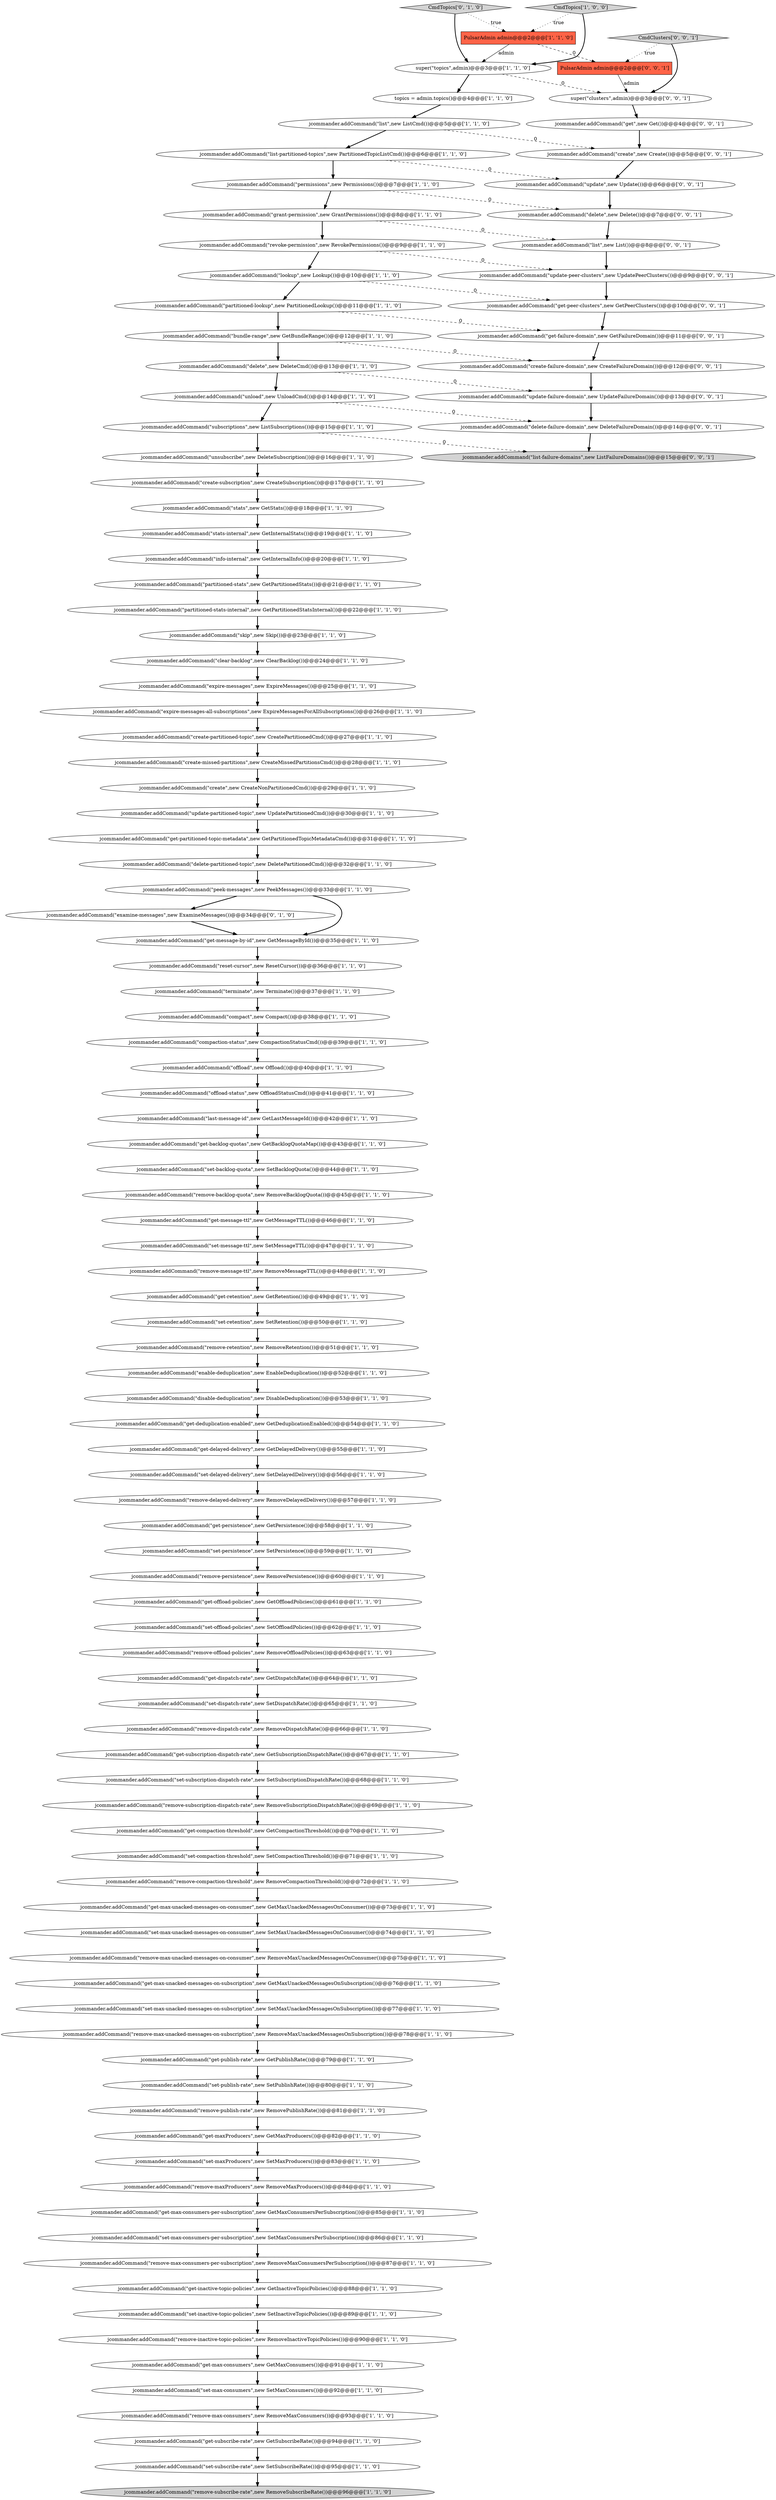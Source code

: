 digraph {
19 [style = filled, label = "jcommander.addCommand(\"set-backlog-quota\",new SetBacklogQuota())@@@44@@@['1', '1', '0']", fillcolor = white, shape = ellipse image = "AAA0AAABBB1BBB"];
39 [style = filled, label = "jcommander.addCommand(\"partitioned-lookup\",new PartitionedLookup())@@@11@@@['1', '1', '0']", fillcolor = white, shape = ellipse image = "AAA0AAABBB1BBB"];
10 [style = filled, label = "jcommander.addCommand(\"get-max-unacked-messages-on-consumer\",new GetMaxUnackedMessagesOnConsumer())@@@73@@@['1', '1', '0']", fillcolor = white, shape = ellipse image = "AAA0AAABBB1BBB"];
74 [style = filled, label = "jcommander.addCommand(\"set-subscribe-rate\",new SetSubscribeRate())@@@95@@@['1', '1', '0']", fillcolor = white, shape = ellipse image = "AAA0AAABBB1BBB"];
32 [style = filled, label = "jcommander.addCommand(\"enable-deduplication\",new EnableDeduplication())@@@52@@@['1', '1', '0']", fillcolor = white, shape = ellipse image = "AAA0AAABBB1BBB"];
41 [style = filled, label = "jcommander.addCommand(\"set-dispatch-rate\",new SetDispatchRate())@@@65@@@['1', '1', '0']", fillcolor = white, shape = ellipse image = "AAA0AAABBB1BBB"];
0 [style = filled, label = "jcommander.addCommand(\"get-max-unacked-messages-on-subscription\",new GetMaxUnackedMessagesOnSubscription())@@@76@@@['1', '1', '0']", fillcolor = white, shape = ellipse image = "AAA0AAABBB1BBB"];
38 [style = filled, label = "jcommander.addCommand(\"unsubscribe\",new DeleteSubscription())@@@16@@@['1', '1', '0']", fillcolor = white, shape = ellipse image = "AAA0AAABBB1BBB"];
69 [style = filled, label = "jcommander.addCommand(\"remove-max-unacked-messages-on-subscription\",new RemoveMaxUnackedMessagesOnSubscription())@@@78@@@['1', '1', '0']", fillcolor = white, shape = ellipse image = "AAA0AAABBB1BBB"];
78 [style = filled, label = "PulsarAdmin admin@@@2@@@['1', '1', '0']", fillcolor = tomato, shape = box image = "AAA0AAABBB1BBB"];
86 [style = filled, label = "jcommander.addCommand(\"set-max-consumers-per-subscription\",new SetMaxConsumersPerSubscription())@@@86@@@['1', '1', '0']", fillcolor = white, shape = ellipse image = "AAA0AAABBB1BBB"];
18 [style = filled, label = "jcommander.addCommand(\"create\",new CreateNonPartitionedCmd())@@@29@@@['1', '1', '0']", fillcolor = white, shape = ellipse image = "AAA0AAABBB1BBB"];
26 [style = filled, label = "jcommander.addCommand(\"expire-messages-all-subscriptions\",new ExpireMessagesForAllSubscriptions())@@@26@@@['1', '1', '0']", fillcolor = white, shape = ellipse image = "AAA0AAABBB1BBB"];
9 [style = filled, label = "jcommander.addCommand(\"get-partitioned-topic-metadata\",new GetPartitionedTopicMetadataCmd())@@@31@@@['1', '1', '0']", fillcolor = white, shape = ellipse image = "AAA0AAABBB1BBB"];
103 [style = filled, label = "jcommander.addCommand(\"get-failure-domain\",new GetFailureDomain())@@@11@@@['0', '0', '1']", fillcolor = white, shape = ellipse image = "AAA0AAABBB3BBB"];
95 [style = filled, label = "jcommander.addCommand(\"examine-messages\",new ExamineMessages())@@@34@@@['0', '1', '0']", fillcolor = white, shape = ellipse image = "AAA1AAABBB2BBB"];
28 [style = filled, label = "jcommander.addCommand(\"stats-internal\",new GetInternalStats())@@@19@@@['1', '1', '0']", fillcolor = white, shape = ellipse image = "AAA0AAABBB1BBB"];
30 [style = filled, label = "jcommander.addCommand(\"get-message-ttl\",new GetMessageTTL())@@@46@@@['1', '1', '0']", fillcolor = white, shape = ellipse image = "AAA0AAABBB1BBB"];
87 [style = filled, label = "jcommander.addCommand(\"get-publish-rate\",new GetPublishRate())@@@79@@@['1', '1', '0']", fillcolor = white, shape = ellipse image = "AAA0AAABBB1BBB"];
56 [style = filled, label = "jcommander.addCommand(\"remove-max-consumers-per-subscription\",new RemoveMaxConsumersPerSubscription())@@@87@@@['1', '1', '0']", fillcolor = white, shape = ellipse image = "AAA0AAABBB1BBB"];
14 [style = filled, label = "jcommander.addCommand(\"remove-offload-policies\",new RemoveOffloadPolicies())@@@63@@@['1', '1', '0']", fillcolor = white, shape = ellipse image = "AAA0AAABBB1BBB"];
47 [style = filled, label = "jcommander.addCommand(\"list-partitioned-topics\",new PartitionedTopicListCmd())@@@6@@@['1', '1', '0']", fillcolor = white, shape = ellipse image = "AAA0AAABBB1BBB"];
82 [style = filled, label = "jcommander.addCommand(\"unload\",new UnloadCmd())@@@14@@@['1', '1', '0']", fillcolor = white, shape = ellipse image = "AAA0AAABBB1BBB"];
35 [style = filled, label = "jcommander.addCommand(\"permissions\",new Permissions())@@@7@@@['1', '1', '0']", fillcolor = white, shape = ellipse image = "AAA0AAABBB1BBB"];
31 [style = filled, label = "jcommander.addCommand(\"remove-subscription-dispatch-rate\",new RemoveSubscriptionDispatchRate())@@@69@@@['1', '1', '0']", fillcolor = white, shape = ellipse image = "AAA0AAABBB1BBB"];
75 [style = filled, label = "jcommander.addCommand(\"grant-permission\",new GrantPermissions())@@@8@@@['1', '1', '0']", fillcolor = white, shape = ellipse image = "AAA0AAABBB1BBB"];
42 [style = filled, label = "jcommander.addCommand(\"remove-backlog-quota\",new RemoveBacklogQuota())@@@45@@@['1', '1', '0']", fillcolor = white, shape = ellipse image = "AAA0AAABBB1BBB"];
107 [style = filled, label = "super(\"clusters\",admin)@@@3@@@['0', '0', '1']", fillcolor = white, shape = ellipse image = "AAA0AAABBB3BBB"];
24 [style = filled, label = "jcommander.addCommand(\"get-compaction-threshold\",new GetCompactionThreshold())@@@70@@@['1', '1', '0']", fillcolor = white, shape = ellipse image = "AAA0AAABBB1BBB"];
52 [style = filled, label = "jcommander.addCommand(\"get-persistence\",new GetPersistence())@@@58@@@['1', '1', '0']", fillcolor = white, shape = ellipse image = "AAA0AAABBB1BBB"];
105 [style = filled, label = "PulsarAdmin admin@@@2@@@['0', '0', '1']", fillcolor = tomato, shape = box image = "AAA0AAABBB3BBB"];
61 [style = filled, label = "topics = admin.topics()@@@4@@@['1', '1', '0']", fillcolor = white, shape = ellipse image = "AAA0AAABBB1BBB"];
50 [style = filled, label = "jcommander.addCommand(\"get-retention\",new GetRetention())@@@49@@@['1', '1', '0']", fillcolor = white, shape = ellipse image = "AAA0AAABBB1BBB"];
76 [style = filled, label = "jcommander.addCommand(\"get-deduplication-enabled\",new GetDeduplicationEnabled())@@@54@@@['1', '1', '0']", fillcolor = white, shape = ellipse image = "AAA0AAABBB1BBB"];
63 [style = filled, label = "jcommander.addCommand(\"get-delayed-delivery\",new GetDelayedDelivery())@@@55@@@['1', '1', '0']", fillcolor = white, shape = ellipse image = "AAA0AAABBB1BBB"];
43 [style = filled, label = "jcommander.addCommand(\"terminate\",new Terminate())@@@37@@@['1', '1', '0']", fillcolor = white, shape = ellipse image = "AAA0AAABBB1BBB"];
60 [style = filled, label = "jcommander.addCommand(\"last-message-id\",new GetLastMessageId())@@@42@@@['1', '1', '0']", fillcolor = white, shape = ellipse image = "AAA0AAABBB1BBB"];
64 [style = filled, label = "jcommander.addCommand(\"set-maxProducers\",new SetMaxProducers())@@@83@@@['1', '1', '0']", fillcolor = white, shape = ellipse image = "AAA0AAABBB1BBB"];
71 [style = filled, label = "jcommander.addCommand(\"remove-compaction-threshold\",new RemoveCompactionThreshold())@@@72@@@['1', '1', '0']", fillcolor = white, shape = ellipse image = "AAA0AAABBB1BBB"];
77 [style = filled, label = "jcommander.addCommand(\"set-max-consumers\",new SetMaxConsumers())@@@92@@@['1', '1', '0']", fillcolor = white, shape = ellipse image = "AAA0AAABBB1BBB"];
7 [style = filled, label = "jcommander.addCommand(\"get-max-consumers-per-subscription\",new GetMaxConsumersPerSubscription())@@@85@@@['1', '1', '0']", fillcolor = white, shape = ellipse image = "AAA0AAABBB1BBB"];
37 [style = filled, label = "jcommander.addCommand(\"disable-deduplication\",new DisableDeduplication())@@@53@@@['1', '1', '0']", fillcolor = white, shape = ellipse image = "AAA0AAABBB1BBB"];
54 [style = filled, label = "jcommander.addCommand(\"set-inactive-topic-policies\",new SetInactiveTopicPolicies())@@@89@@@['1', '1', '0']", fillcolor = white, shape = ellipse image = "AAA0AAABBB1BBB"];
102 [style = filled, label = "CmdClusters['0', '0', '1']", fillcolor = lightgray, shape = diamond image = "AAA0AAABBB3BBB"];
108 [style = filled, label = "jcommander.addCommand(\"get\",new Get())@@@4@@@['0', '0', '1']", fillcolor = white, shape = ellipse image = "AAA0AAABBB3BBB"];
15 [style = filled, label = "jcommander.addCommand(\"stats\",new GetStats())@@@18@@@['1', '1', '0']", fillcolor = white, shape = ellipse image = "AAA0AAABBB1BBB"];
104 [style = filled, label = "jcommander.addCommand(\"delete\",new Delete())@@@7@@@['0', '0', '1']", fillcolor = white, shape = ellipse image = "AAA0AAABBB3BBB"];
79 [style = filled, label = "jcommander.addCommand(\"delete\",new DeleteCmd())@@@13@@@['1', '1', '0']", fillcolor = white, shape = ellipse image = "AAA0AAABBB1BBB"];
67 [style = filled, label = "jcommander.addCommand(\"create-subscription\",new CreateSubscription())@@@17@@@['1', '1', '0']", fillcolor = white, shape = ellipse image = "AAA0AAABBB1BBB"];
96 [style = filled, label = "CmdTopics['0', '1', '0']", fillcolor = lightgray, shape = diamond image = "AAA0AAABBB2BBB"];
94 [style = filled, label = "jcommander.addCommand(\"remove-publish-rate\",new RemovePublishRate())@@@81@@@['1', '1', '0']", fillcolor = white, shape = ellipse image = "AAA0AAABBB1BBB"];
8 [style = filled, label = "CmdTopics['1', '0', '0']", fillcolor = lightgray, shape = diamond image = "AAA0AAABBB1BBB"];
21 [style = filled, label = "super(\"topics\",admin)@@@3@@@['1', '1', '0']", fillcolor = white, shape = ellipse image = "AAA0AAABBB1BBB"];
40 [style = filled, label = "jcommander.addCommand(\"info-internal\",new GetInternalInfo())@@@20@@@['1', '1', '0']", fillcolor = white, shape = ellipse image = "AAA0AAABBB1BBB"];
106 [style = filled, label = "jcommander.addCommand(\"update-peer-clusters\",new UpdatePeerClusters())@@@9@@@['0', '0', '1']", fillcolor = white, shape = ellipse image = "AAA0AAABBB3BBB"];
101 [style = filled, label = "jcommander.addCommand(\"update-failure-domain\",new UpdateFailureDomain())@@@13@@@['0', '0', '1']", fillcolor = white, shape = ellipse image = "AAA0AAABBB3BBB"];
25 [style = filled, label = "jcommander.addCommand(\"offload-status\",new OffloadStatusCmd())@@@41@@@['1', '1', '0']", fillcolor = white, shape = ellipse image = "AAA0AAABBB1BBB"];
99 [style = filled, label = "jcommander.addCommand(\"delete-failure-domain\",new DeleteFailureDomain())@@@14@@@['0', '0', '1']", fillcolor = white, shape = ellipse image = "AAA0AAABBB3BBB"];
12 [style = filled, label = "jcommander.addCommand(\"set-persistence\",new SetPersistence())@@@59@@@['1', '1', '0']", fillcolor = white, shape = ellipse image = "AAA0AAABBB1BBB"];
70 [style = filled, label = "jcommander.addCommand(\"clear-backlog\",new ClearBacklog())@@@24@@@['1', '1', '0']", fillcolor = white, shape = ellipse image = "AAA0AAABBB1BBB"];
53 [style = filled, label = "jcommander.addCommand(\"set-publish-rate\",new SetPublishRate())@@@80@@@['1', '1', '0']", fillcolor = white, shape = ellipse image = "AAA0AAABBB1BBB"];
16 [style = filled, label = "jcommander.addCommand(\"peek-messages\",new PeekMessages())@@@33@@@['1', '1', '0']", fillcolor = white, shape = ellipse image = "AAA0AAABBB1BBB"];
81 [style = filled, label = "jcommander.addCommand(\"subscriptions\",new ListSubscriptions())@@@15@@@['1', '1', '0']", fillcolor = white, shape = ellipse image = "AAA0AAABBB1BBB"];
29 [style = filled, label = "jcommander.addCommand(\"get-inactive-topic-policies\",new GetInactiveTopicPolicies())@@@88@@@['1', '1', '0']", fillcolor = white, shape = ellipse image = "AAA0AAABBB1BBB"];
20 [style = filled, label = "jcommander.addCommand(\"remove-subscribe-rate\",new RemoveSubscribeRate())@@@96@@@['1', '1', '0']", fillcolor = lightgray, shape = ellipse image = "AAA0AAABBB1BBB"];
68 [style = filled, label = "jcommander.addCommand(\"delete-partitioned-topic\",new DeletePartitionedCmd())@@@32@@@['1', '1', '0']", fillcolor = white, shape = ellipse image = "AAA0AAABBB1BBB"];
100 [style = filled, label = "jcommander.addCommand(\"create-failure-domain\",new CreateFailureDomain())@@@12@@@['0', '0', '1']", fillcolor = white, shape = ellipse image = "AAA0AAABBB3BBB"];
13 [style = filled, label = "jcommander.addCommand(\"remove-persistence\",new RemovePersistence())@@@60@@@['1', '1', '0']", fillcolor = white, shape = ellipse image = "AAA0AAABBB1BBB"];
66 [style = filled, label = "jcommander.addCommand(\"partitioned-stats\",new GetPartitionedStats())@@@21@@@['1', '1', '0']", fillcolor = white, shape = ellipse image = "AAA0AAABBB1BBB"];
23 [style = filled, label = "jcommander.addCommand(\"expire-messages\",new ExpireMessages())@@@25@@@['1', '1', '0']", fillcolor = white, shape = ellipse image = "AAA0AAABBB1BBB"];
45 [style = filled, label = "jcommander.addCommand(\"remove-inactive-topic-policies\",new RemoveInactiveTopicPolicies())@@@90@@@['1', '1', '0']", fillcolor = white, shape = ellipse image = "AAA0AAABBB1BBB"];
48 [style = filled, label = "jcommander.addCommand(\"remove-max-consumers\",new RemoveMaxConsumers())@@@93@@@['1', '1', '0']", fillcolor = white, shape = ellipse image = "AAA0AAABBB1BBB"];
27 [style = filled, label = "jcommander.addCommand(\"remove-retention\",new RemoveRetention())@@@51@@@['1', '1', '0']", fillcolor = white, shape = ellipse image = "AAA0AAABBB1BBB"];
111 [style = filled, label = "jcommander.addCommand(\"list\",new List())@@@8@@@['0', '0', '1']", fillcolor = white, shape = ellipse image = "AAA0AAABBB3BBB"];
59 [style = filled, label = "jcommander.addCommand(\"skip\",new Skip())@@@23@@@['1', '1', '0']", fillcolor = white, shape = ellipse image = "AAA0AAABBB1BBB"];
11 [style = filled, label = "jcommander.addCommand(\"revoke-permission\",new RevokePermissions())@@@9@@@['1', '1', '0']", fillcolor = white, shape = ellipse image = "AAA0AAABBB1BBB"];
6 [style = filled, label = "jcommander.addCommand(\"set-subscription-dispatch-rate\",new SetSubscriptionDispatchRate())@@@68@@@['1', '1', '0']", fillcolor = white, shape = ellipse image = "AAA0AAABBB1BBB"];
5 [style = filled, label = "jcommander.addCommand(\"get-backlog-quotas\",new GetBacklogQuotaMap())@@@43@@@['1', '1', '0']", fillcolor = white, shape = ellipse image = "AAA0AAABBB1BBB"];
3 [style = filled, label = "jcommander.addCommand(\"get-dispatch-rate\",new GetDispatchRate())@@@64@@@['1', '1', '0']", fillcolor = white, shape = ellipse image = "AAA0AAABBB1BBB"];
65 [style = filled, label = "jcommander.addCommand(\"set-retention\",new SetRetention())@@@50@@@['1', '1', '0']", fillcolor = white, shape = ellipse image = "AAA0AAABBB1BBB"];
36 [style = filled, label = "jcommander.addCommand(\"set-offload-policies\",new SetOffloadPolicies())@@@62@@@['1', '1', '0']", fillcolor = white, shape = ellipse image = "AAA0AAABBB1BBB"];
83 [style = filled, label = "jcommander.addCommand(\"bundle-range\",new GetBundleRange())@@@12@@@['1', '1', '0']", fillcolor = white, shape = ellipse image = "AAA0AAABBB1BBB"];
88 [style = filled, label = "jcommander.addCommand(\"get-message-by-id\",new GetMessageById())@@@35@@@['1', '1', '0']", fillcolor = white, shape = ellipse image = "AAA0AAABBB1BBB"];
97 [style = filled, label = "jcommander.addCommand(\"update\",new Update())@@@6@@@['0', '0', '1']", fillcolor = white, shape = ellipse image = "AAA0AAABBB3BBB"];
34 [style = filled, label = "jcommander.addCommand(\"list\",new ListCmd())@@@5@@@['1', '1', '0']", fillcolor = white, shape = ellipse image = "AAA0AAABBB1BBB"];
89 [style = filled, label = "jcommander.addCommand(\"remove-max-unacked-messages-on-consumer\",new RemoveMaxUnackedMessagesOnConsumer())@@@75@@@['1', '1', '0']", fillcolor = white, shape = ellipse image = "AAA0AAABBB1BBB"];
72 [style = filled, label = "jcommander.addCommand(\"remove-message-ttl\",new RemoveMessageTTL())@@@48@@@['1', '1', '0']", fillcolor = white, shape = ellipse image = "AAA0AAABBB1BBB"];
33 [style = filled, label = "jcommander.addCommand(\"set-delayed-delivery\",new SetDelayedDelivery())@@@56@@@['1', '1', '0']", fillcolor = white, shape = ellipse image = "AAA0AAABBB1BBB"];
46 [style = filled, label = "jcommander.addCommand(\"set-max-unacked-messages-on-subscription\",new SetMaxUnackedMessagesOnSubscription())@@@77@@@['1', '1', '0']", fillcolor = white, shape = ellipse image = "AAA0AAABBB1BBB"];
55 [style = filled, label = "jcommander.addCommand(\"update-partitioned-topic\",new UpdatePartitionedCmd())@@@30@@@['1', '1', '0']", fillcolor = white, shape = ellipse image = "AAA0AAABBB1BBB"];
85 [style = filled, label = "jcommander.addCommand(\"reset-cursor\",new ResetCursor())@@@36@@@['1', '1', '0']", fillcolor = white, shape = ellipse image = "AAA0AAABBB1BBB"];
22 [style = filled, label = "jcommander.addCommand(\"lookup\",new Lookup())@@@10@@@['1', '1', '0']", fillcolor = white, shape = ellipse image = "AAA0AAABBB1BBB"];
58 [style = filled, label = "jcommander.addCommand(\"create-partitioned-topic\",new CreatePartitionedCmd())@@@27@@@['1', '1', '0']", fillcolor = white, shape = ellipse image = "AAA0AAABBB1BBB"];
2 [style = filled, label = "jcommander.addCommand(\"set-message-ttl\",new SetMessageTTL())@@@47@@@['1', '1', '0']", fillcolor = white, shape = ellipse image = "AAA0AAABBB1BBB"];
84 [style = filled, label = "jcommander.addCommand(\"create-missed-partitions\",new CreateMissedPartitionsCmd())@@@28@@@['1', '1', '0']", fillcolor = white, shape = ellipse image = "AAA0AAABBB1BBB"];
51 [style = filled, label = "jcommander.addCommand(\"set-compaction-threshold\",new SetCompactionThreshold())@@@71@@@['1', '1', '0']", fillcolor = white, shape = ellipse image = "AAA0AAABBB1BBB"];
62 [style = filled, label = "jcommander.addCommand(\"remove-maxProducers\",new RemoveMaxProducers())@@@84@@@['1', '1', '0']", fillcolor = white, shape = ellipse image = "AAA0AAABBB1BBB"];
92 [style = filled, label = "jcommander.addCommand(\"get-maxProducers\",new GetMaxProducers())@@@82@@@['1', '1', '0']", fillcolor = white, shape = ellipse image = "AAA0AAABBB1BBB"];
17 [style = filled, label = "jcommander.addCommand(\"get-subscription-dispatch-rate\",new GetSubscriptionDispatchRate())@@@67@@@['1', '1', '0']", fillcolor = white, shape = ellipse image = "AAA0AAABBB1BBB"];
57 [style = filled, label = "jcommander.addCommand(\"partitioned-stats-internal\",new GetPartitionedStatsInternal())@@@22@@@['1', '1', '0']", fillcolor = white, shape = ellipse image = "AAA0AAABBB1BBB"];
44 [style = filled, label = "jcommander.addCommand(\"remove-dispatch-rate\",new RemoveDispatchRate())@@@66@@@['1', '1', '0']", fillcolor = white, shape = ellipse image = "AAA0AAABBB1BBB"];
98 [style = filled, label = "jcommander.addCommand(\"create\",new Create())@@@5@@@['0', '0', '1']", fillcolor = white, shape = ellipse image = "AAA0AAABBB3BBB"];
4 [style = filled, label = "jcommander.addCommand(\"offload\",new Offload())@@@40@@@['1', '1', '0']", fillcolor = white, shape = ellipse image = "AAA0AAABBB1BBB"];
91 [style = filled, label = "jcommander.addCommand(\"compaction-status\",new CompactionStatusCmd())@@@39@@@['1', '1', '0']", fillcolor = white, shape = ellipse image = "AAA0AAABBB1BBB"];
73 [style = filled, label = "jcommander.addCommand(\"get-offload-policies\",new GetOffloadPolicies())@@@61@@@['1', '1', '0']", fillcolor = white, shape = ellipse image = "AAA0AAABBB1BBB"];
1 [style = filled, label = "jcommander.addCommand(\"set-max-unacked-messages-on-consumer\",new SetMaxUnackedMessagesOnConsumer())@@@74@@@['1', '1', '0']", fillcolor = white, shape = ellipse image = "AAA0AAABBB1BBB"];
80 [style = filled, label = "jcommander.addCommand(\"compact\",new Compact())@@@38@@@['1', '1', '0']", fillcolor = white, shape = ellipse image = "AAA0AAABBB1BBB"];
109 [style = filled, label = "jcommander.addCommand(\"get-peer-clusters\",new GetPeerClusters())@@@10@@@['0', '0', '1']", fillcolor = white, shape = ellipse image = "AAA0AAABBB3BBB"];
49 [style = filled, label = "jcommander.addCommand(\"remove-delayed-delivery\",new RemoveDelayedDelivery())@@@57@@@['1', '1', '0']", fillcolor = white, shape = ellipse image = "AAA0AAABBB1BBB"];
110 [style = filled, label = "jcommander.addCommand(\"list-failure-domains\",new ListFailureDomains())@@@15@@@['0', '0', '1']", fillcolor = lightgray, shape = ellipse image = "AAA0AAABBB3BBB"];
90 [style = filled, label = "jcommander.addCommand(\"get-max-consumers\",new GetMaxConsumers())@@@91@@@['1', '1', '0']", fillcolor = white, shape = ellipse image = "AAA0AAABBB1BBB"];
93 [style = filled, label = "jcommander.addCommand(\"get-subscribe-rate\",new GetSubscribeRate())@@@94@@@['1', '1', '0']", fillcolor = white, shape = ellipse image = "AAA0AAABBB1BBB"];
83->79 [style = bold, label=""];
25->60 [style = bold, label=""];
11->22 [style = bold, label=""];
73->36 [style = bold, label=""];
24->51 [style = bold, label=""];
14->3 [style = bold, label=""];
84->18 [style = bold, label=""];
92->64 [style = bold, label=""];
32->37 [style = bold, label=""];
27->32 [style = bold, label=""];
90->77 [style = bold, label=""];
29->54 [style = bold, label=""];
54->45 [style = bold, label=""];
11->106 [style = dashed, label="0"];
87->53 [style = bold, label=""];
78->21 [style = solid, label="admin"];
0->46 [style = bold, label=""];
85->43 [style = bold, label=""];
74->20 [style = bold, label=""];
50->65 [style = bold, label=""];
102->107 [style = bold, label=""];
8->78 [style = dotted, label="true"];
49->52 [style = bold, label=""];
21->107 [style = dashed, label="0"];
77->48 [style = bold, label=""];
86->56 [style = bold, label=""];
16->95 [style = bold, label=""];
83->100 [style = dashed, label="0"];
58->84 [style = bold, label=""];
91->4 [style = bold, label=""];
68->16 [style = bold, label=""];
97->104 [style = bold, label=""];
41->44 [style = bold, label=""];
64->62 [style = bold, label=""];
9->68 [style = bold, label=""];
80->91 [style = bold, label=""];
39->83 [style = bold, label=""];
62->7 [style = bold, label=""];
55->9 [style = bold, label=""];
96->78 [style = dotted, label="true"];
76->63 [style = bold, label=""];
44->17 [style = bold, label=""];
57->59 [style = bold, label=""];
23->26 [style = bold, label=""];
12->13 [style = bold, label=""];
81->38 [style = bold, label=""];
17->6 [style = bold, label=""];
100->101 [style = bold, label=""];
1->89 [style = bold, label=""];
36->14 [style = bold, label=""];
2->72 [style = bold, label=""];
108->98 [style = bold, label=""];
94->92 [style = bold, label=""];
60->5 [style = bold, label=""];
79->101 [style = dashed, label="0"];
78->105 [style = dashed, label="0"];
52->12 [style = bold, label=""];
19->42 [style = bold, label=""];
33->49 [style = bold, label=""];
95->88 [style = bold, label=""];
5->19 [style = bold, label=""];
82->99 [style = dashed, label="0"];
81->110 [style = dashed, label="0"];
63->33 [style = bold, label=""];
4->25 [style = bold, label=""];
70->23 [style = bold, label=""];
16->88 [style = bold, label=""];
96->21 [style = bold, label=""];
35->75 [style = bold, label=""];
47->35 [style = bold, label=""];
61->34 [style = bold, label=""];
8->21 [style = bold, label=""];
35->104 [style = dashed, label="0"];
101->99 [style = bold, label=""];
46->69 [style = bold, label=""];
88->85 [style = bold, label=""];
10->1 [style = bold, label=""];
103->100 [style = bold, label=""];
6->31 [style = bold, label=""];
65->27 [style = bold, label=""];
40->66 [style = bold, label=""];
75->111 [style = dashed, label="0"];
75->11 [style = bold, label=""];
67->15 [style = bold, label=""];
43->80 [style = bold, label=""];
107->108 [style = bold, label=""];
102->105 [style = dotted, label="true"];
7->86 [style = bold, label=""];
93->74 [style = bold, label=""];
69->87 [style = bold, label=""];
82->81 [style = bold, label=""];
18->55 [style = bold, label=""];
22->39 [style = bold, label=""];
37->76 [style = bold, label=""];
71->10 [style = bold, label=""];
21->61 [style = bold, label=""];
34->47 [style = bold, label=""];
79->82 [style = bold, label=""];
26->58 [style = bold, label=""];
105->107 [style = solid, label="admin"];
22->109 [style = dashed, label="0"];
30->2 [style = bold, label=""];
39->103 [style = dashed, label="0"];
34->98 [style = dashed, label="0"];
56->29 [style = bold, label=""];
98->97 [style = bold, label=""];
48->93 [style = bold, label=""];
47->97 [style = dashed, label="0"];
111->106 [style = bold, label=""];
15->28 [style = bold, label=""];
106->109 [style = bold, label=""];
89->0 [style = bold, label=""];
45->90 [style = bold, label=""];
109->103 [style = bold, label=""];
59->70 [style = bold, label=""];
72->50 [style = bold, label=""];
3->41 [style = bold, label=""];
99->110 [style = bold, label=""];
53->94 [style = bold, label=""];
38->67 [style = bold, label=""];
28->40 [style = bold, label=""];
13->73 [style = bold, label=""];
31->24 [style = bold, label=""];
51->71 [style = bold, label=""];
104->111 [style = bold, label=""];
66->57 [style = bold, label=""];
42->30 [style = bold, label=""];
}
